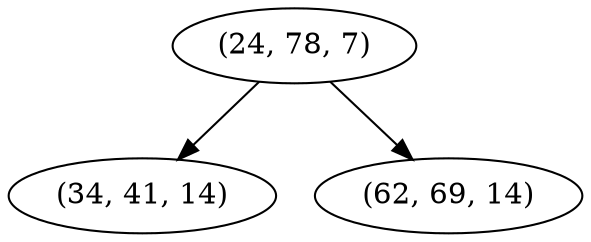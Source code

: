 digraph tree {
    "(24, 78, 7)";
    "(34, 41, 14)";
    "(62, 69, 14)";
    "(24, 78, 7)" -> "(34, 41, 14)";
    "(24, 78, 7)" -> "(62, 69, 14)";
}
